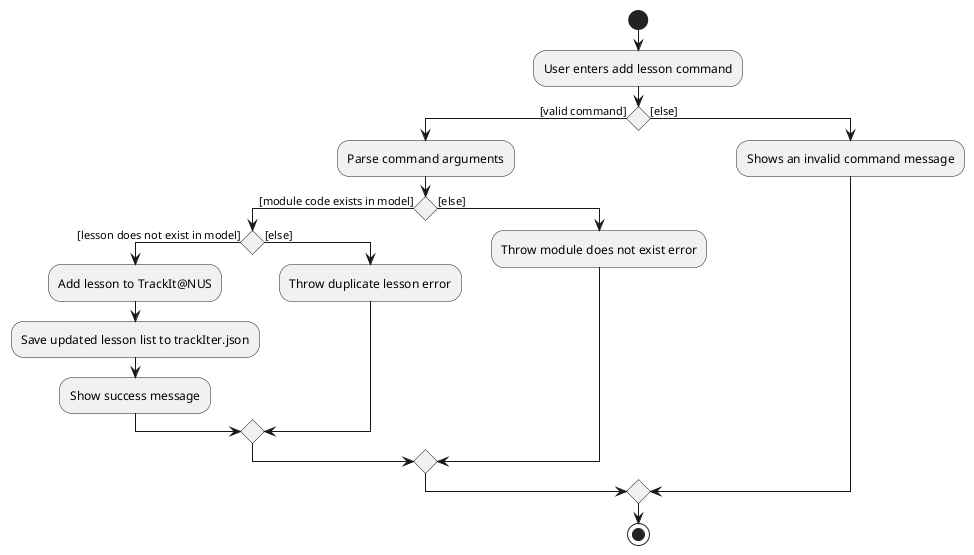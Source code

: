 @startuml
start
:User enters add lesson command;

'Since the beta syntax does not support placing the condition outside the
'diamond we place it as the true branch instead.

if () then ([valid command])
    :Parse command arguments;
    if () then ([module code exists in model])
        if () then ([lesson does not exist in model])
            :Add lesson to TrackIt@NUS;
            :Save updated lesson list to trackIter.json;
            :Show success message;
        else ([else])
            :Throw duplicate lesson error;
        endif
    else ([else])
        :Throw module does not exist error;
    endif
else ([else])
    :Shows an invalid command message;
endif
stop
@enduml
